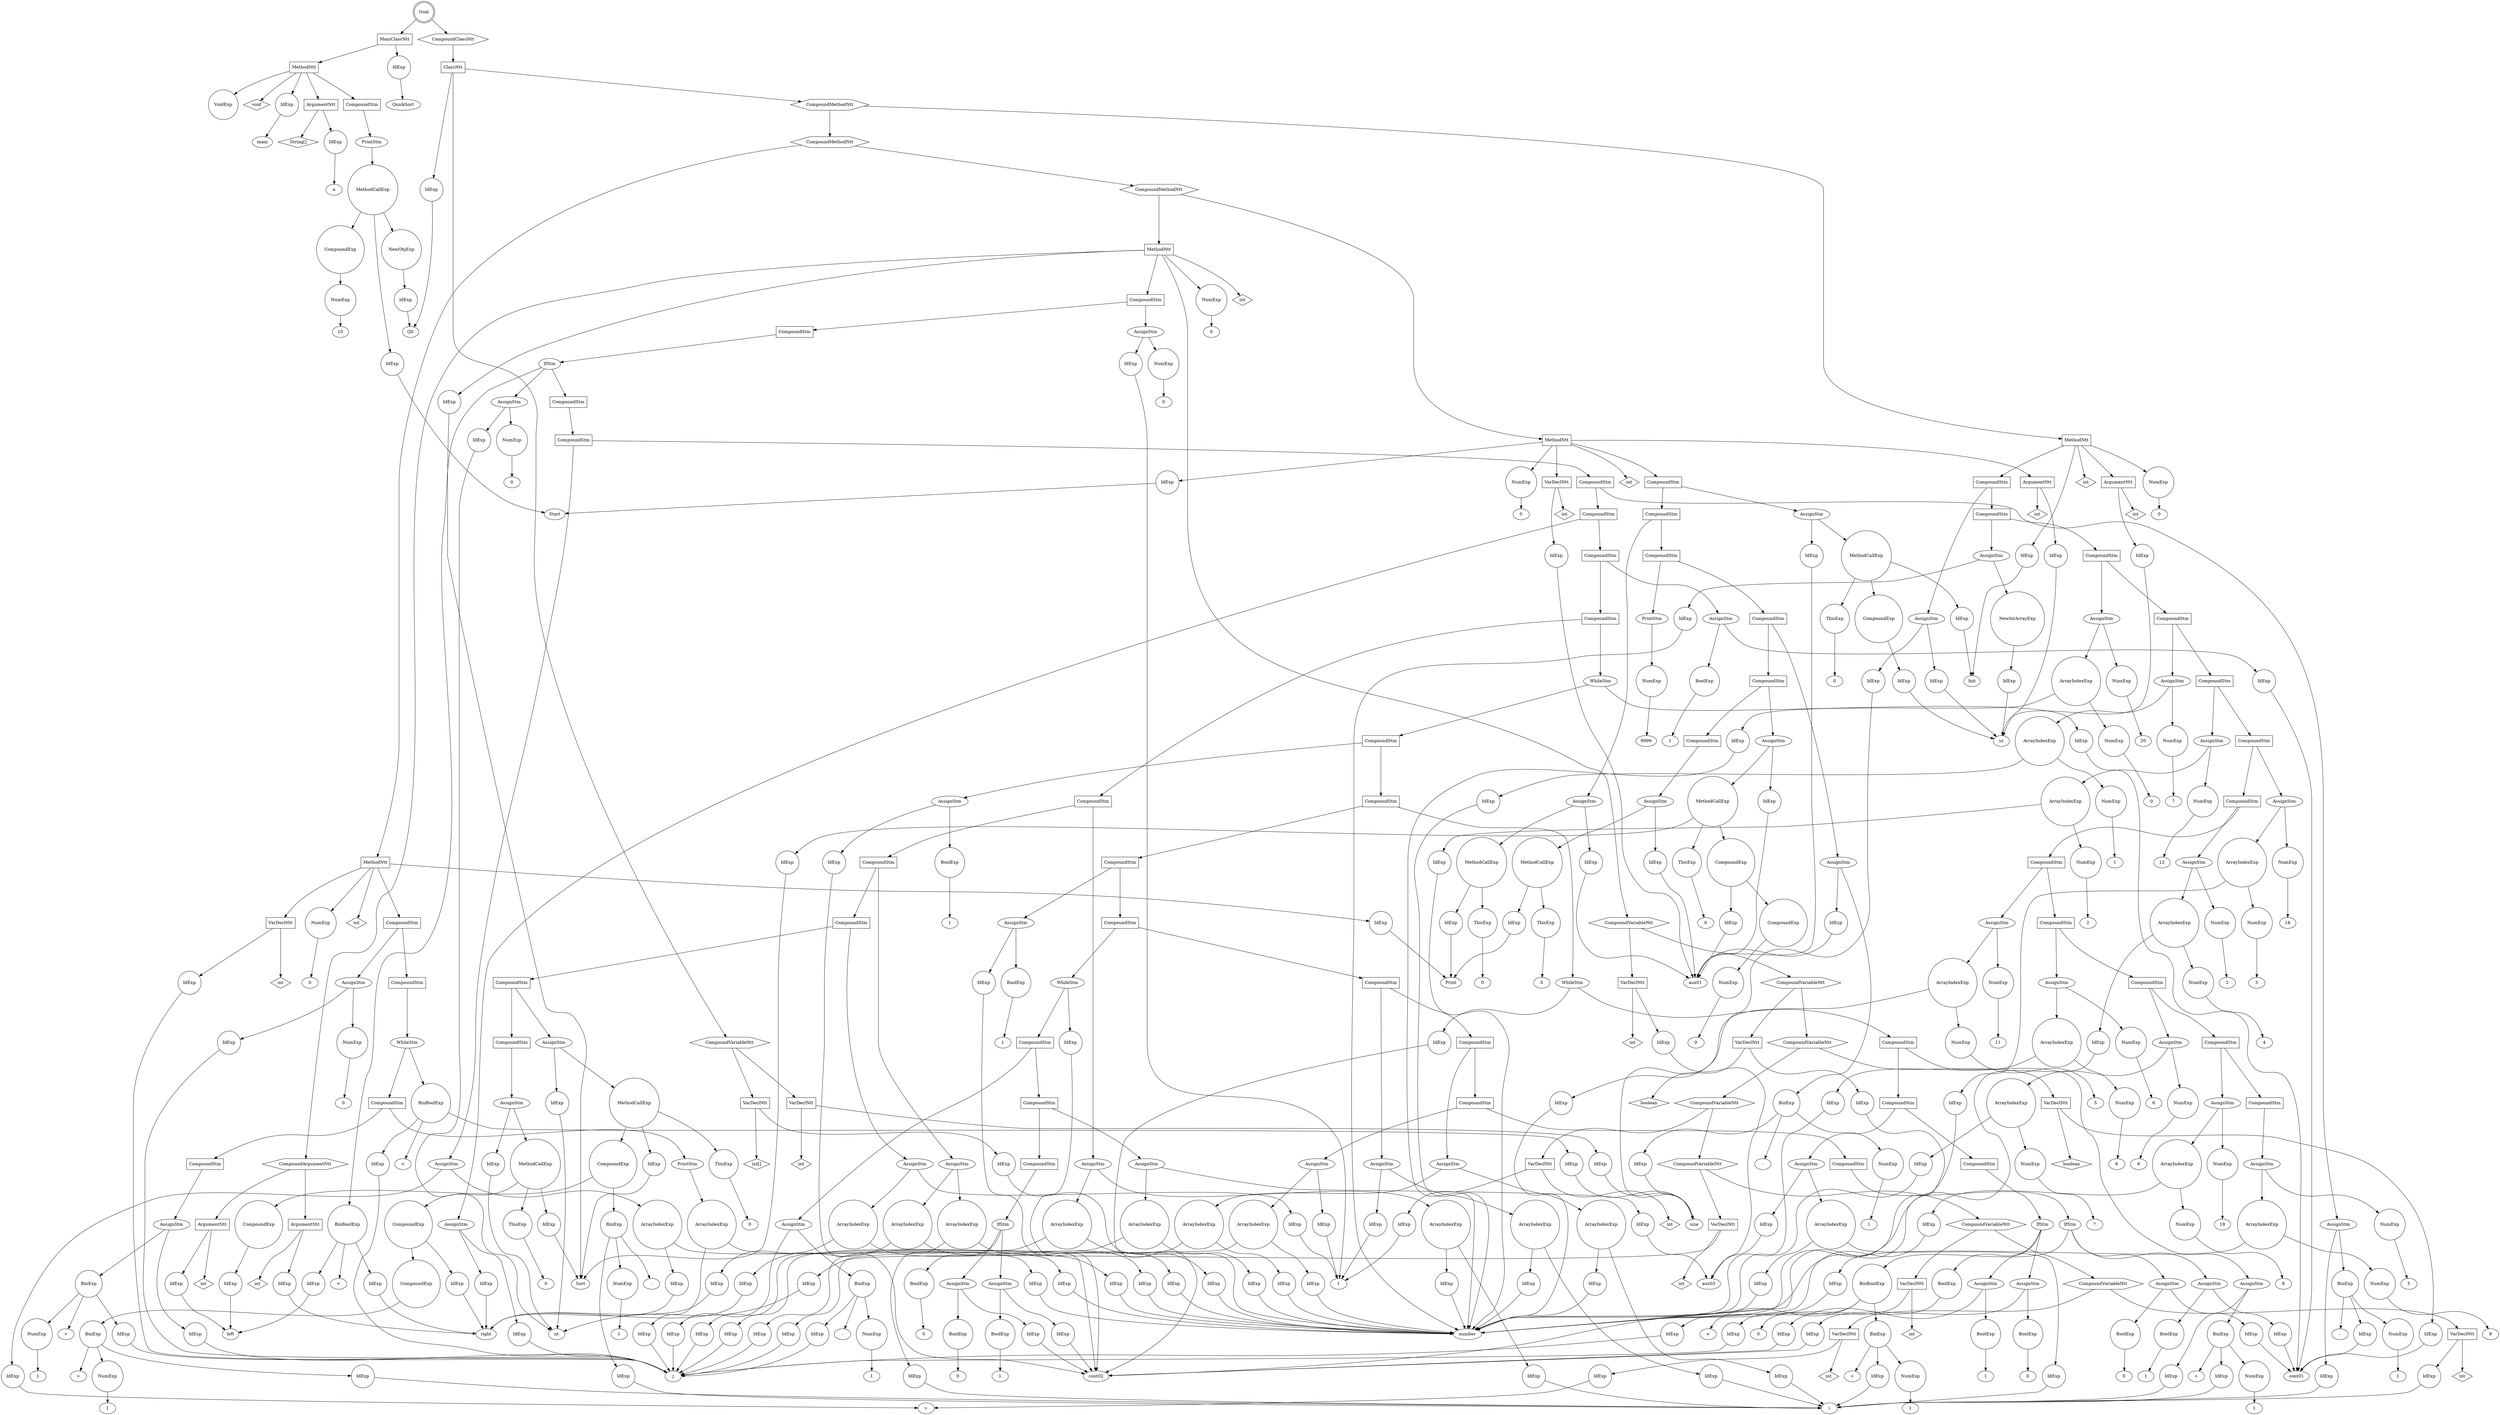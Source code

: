 digraph my_graph {
-1261397168;
-1261397168[label = "Goal", shape = "doublecircle"];
-1261397168->-1261435184;
-1261435184[label = "MainClassNtt", shape = "box"];
-1261435184->-1261434176
-1261434176[label = "IdExp", shape = "circle"];
-1261434176->-1259338288;
-1259338288[label = "QuickSort"];
-1261435184->-1250949040;
-1250949040[label = "MethodNtt", shape = "box"];
-1250949040->-1261435232;
-1261435232[label = "void", shape = "diamond" ];
-1250949040->-1261435280
-1261435280[label = "IdExp", shape = "circle"];
-1261435280->-1259338672;
-1259338672[label = "main"];
-1250949040->-1261435424;
-1261435424[label = "ArgumentNtt", shape = "box"];
-1261435424->-1261435376;
-1261435376[label = "String[]", shape = "diamond" ];
-1261435424->-1261434368
-1261434368[label = "IdExp", shape = "circle"];
-1261434368->-1259338448;
-1259338448[label = "a"];
-1250949040->-1261435136;
-1261435136[label = "CompoundStm", shape = "polygon"];
-1261435136->-1259338640;
-1259338640[label = "PrintStm", shape = "ellipse"];
-1259338640->-1261435040
-1261435040[label = "MethodCallExp", shape = "circle"];
-1261435040->-1261434608
-1261434608[label = "NewObjExp", shape = "circle"];
-1261434608->-1261434512
-1261434512[label = "IdExp", shape = "circle"];
-1261434512->-1259338512;
-1259338512[label = "QS"];
-1261435040->-1261434752
-1261434752[label = "IdExp", shape = "circle"];
-1261434752->-1259338576;
-1259338576[label = "Start"];
-1261435040->-1261434944;
-1261434944[label = "CompoundExp", shape = "circle"];
-1261434944->-1261434848
-1261434848[label = "NumExp", shape = "circle"];
-1261434848->-1261434847;
-1261434847[label = "10"];
-1250949040->-1259338736
-1259338736[label = "VoidExp", shape = "circle"];
-1261397168->-1261397120;
-1261397120[label = "CompoundClassNtt", shape = "hexagon"];
-1261397120->-1261397072;
-1261397072[label = "ClassNtt", shape = "box"];
-1261397072->-1261435712
-1261435712[label = "IdExp", shape = "circle"];
-1261435712->-1259338512;
-1259338512[label = "QS"];
-1261397072->-1261436336;
-1261436336[label = "CompoundVariableNtt", shape = "hexagon"];
-1261436336->-1261436000;
-1261436000[label = "VarDeclNtt", shape = "box"];
-1261436000->-1261435808;
-1261435808[label = "int[]", shape = "diamond" ];
-1261436000->-1261435904
-1261435904[label = "IdExp", shape = "circle"];
-1261435904->-1259338768;
-1259338768[label = "number"];
-1261436336->-1261436288;
-1261436288[label = "VarDeclNtt", shape = "box"];
-1261436288->-1261436096;
-1261436096[label = "int", shape = "diamond" ];
-1261436288->-1261436192
-1261436192[label = "IdExp", shape = "circle"];
-1261436192->-1259338832;
-1259338832[label = "size"];
-1261397072->-1261397024;
-1261397024[label = "CompoundMethodNtt", shape = "hexagon"];
-1261397024->-1261408688;
-1261408688[label = "CompoundMethodNtt", shape = "hexagon"];
-1261408688->-1261406240;
-1261406240[label = "CompoundMethodNtt", shape = "hexagon"];
-1261406240->-1250949616;
-1250949616[label = "MethodNtt", shape = "box"];
-1250949616->-1261436384;
-1261436384[label = "int", shape = "diamond" ];
-1250949616->-1261436480
-1261436480[label = "IdExp", shape = "circle"];
-1261436480->-1259338576;
-1259338576[label = "Start"];
-1250949616->-1261436768;
-1261436768[label = "ArgumentNtt", shape = "box"];
-1261436768->-1261436576;
-1261436576[label = "int", shape = "diamond" ];
-1261436768->-1261436672
-1261436672[label = "IdExp", shape = "circle"];
-1261436672->-1259338896;
-1259338896[label = "sz"];
-1250949616->-1261430912;
-1261430912[label = "VarDeclNtt", shape = "box"];
-1261430912->-1261436864;
-1261436864[label = "int", shape = "diamond" ];
-1261430912->-1261430816
-1261430816[label = "IdExp", shape = "circle"];
-1261430816->-1259338960;
-1259338960[label = "aux01"];
-1250949616->-1261428512;
-1261428512[label = "CompoundStm", shape = "polygon"];
-1261428512->-1261428464;
-1261428464[label = "CompoundStm", shape = "polygon"];
-1261428464->-1261428416;
-1261428416[label = "CompoundStm", shape = "polygon"];
-1261428416->-1261428368;
-1261428368[label = "CompoundStm", shape = "polygon"];
-1261428368->-1261428320;
-1261428320[label = "CompoundStm", shape = "polygon"];
-1261428320->-1261428272;
-1261428272[label = "CompoundStm", shape = "polygon"];
-1261428272->-1261428224;
-1261428224[label = "AssignStm", shape = "ellipse"];
-1261428224->-1261427792
-1261427792[label = "IdExp", shape = "circle"];
-1261427792->-1259338960;
-1259338960[label = "aux01"];
-1261428224->-1261428128
-1261428128[label = "MethodCallExp", shape = "circle"];
-1261428128->-1261427888
-1261427888[label = "ThisExp", shape = "circle"];
-1261427888->-1261427887;
-1261427887[label = "0"];
-1261428128->-1261428032
-1261428032[label = "IdExp", shape = "circle"];
-1261428032->-1259339088;
-1259339088[label = "Print"];
-1261428320->-1261433840;
-1261433840[label = "AssignStm", shape = "ellipse"];
-1261433840->-1261432976
-1261432976[label = "IdExp", shape = "circle"];
-1261432976->-1259338960;
-1259338960[label = "aux01"];
-1261433840->-1261433744
-1261433744[label = "MethodCallExp", shape = "circle"];
-1261433744->-1261433072
-1261433072[label = "ThisExp", shape = "circle"];
-1261433072->-1261433071;
-1261433071[label = "0"];
-1261433744->-1261433216
-1261433216[label = "IdExp", shape = "circle"];
-1261433216->-1259339184;
-1259339184[label = "Sort"];
-1261433744->-1261433648;
-1261433648[label = "CompoundExp", shape = "circle"];
-1261433648->-1261433408;
-1261433408[label = "CompoundExp", shape = "circle"];
-1261433408->-1261433312
-1261433312[label = "NumExp", shape = "circle"];
-1261433312->-1261433311;
-1261433311[label = "0"];
-1261433648->-1261433552
-1261433552[label = "IdExp", shape = "circle"];
-1261433552->-1259338960;
-1259338960[label = "aux01"];
-1261428368->-1261432880;
-1261432880[label = "AssignStm", shape = "ellipse"];
-1261432880->-1261432448
-1261432448[label = "IdExp", shape = "circle"];
-1261432448->-1259338960;
-1259338960[label = "aux01"];
-1261432880->-1261432784;
-1261432784[label = "BinExp", shape = "circle"];
-1261432784->-1261432592
-1261432592[label = "IdExp", shape = "circle"];
-1261432592->-1259338832;
-1259338832[label = "size"];
-1261432784->-1261432783;
-1261432783[label = "-" ];
-1261432784->-1261432688
-1261432688[label = "NumExp", shape = "circle"];
-1261432688->-1261432687;
-1261432687[label = "1"];
-1261428416->-1259339152;
-1259339152[label = "PrintStm", shape = "ellipse"];
-1259339152->-1261432304
-1261432304[label = "NumExp", shape = "circle"];
-1261432304->-1261432303;
-1261432303[label = "9999"];
-1261428464->-1261432256;
-1261432256[label = "AssignStm", shape = "ellipse"];
-1261432256->-1261431824
-1261431824[label = "IdExp", shape = "circle"];
-1261431824->-1259338960;
-1259338960[label = "aux01"];
-1261432256->-1261432160
-1261432160[label = "MethodCallExp", shape = "circle"];
-1261432160->-1261431920
-1261431920[label = "ThisExp", shape = "circle"];
-1261431920->-1261431919;
-1261431919[label = "0"];
-1261432160->-1261432064
-1261432064[label = "IdExp", shape = "circle"];
-1261432064->-1259339088;
-1259339088[label = "Print"];
-1261428512->-1261431728;
-1261431728[label = "AssignStm", shape = "ellipse"];
-1261431728->-1261431056
-1261431056[label = "IdExp", shape = "circle"];
-1261431056->-1259338960;
-1259338960[label = "aux01"];
-1261431728->-1261431632
-1261431632[label = "MethodCallExp", shape = "circle"];
-1261431632->-1261431152
-1261431152[label = "ThisExp", shape = "circle"];
-1261431152->-1261431151;
-1261431151[label = "0"];
-1261431632->-1261431296
-1261431296[label = "IdExp", shape = "circle"];
-1261431296->-1259339024;
-1259339024[label = "Init"];
-1261431632->-1261431536;
-1261431536[label = "CompoundExp", shape = "circle"];
-1261431536->-1261431440
-1261431440[label = "IdExp", shape = "circle"];
-1261431440->-1259338896;
-1259338896[label = "sz"];
-1250949616->-1261428560
-1261428560[label = "NumExp", shape = "circle"];
-1261428560->-1261428559;
-1261428559[label = "0"];
-1261406240->-1250950320;
-1250950320[label = "MethodNtt", shape = "box"];
-1250950320->-1261428704;
-1261428704[label = "int", shape = "diamond" ];
-1250950320->-1261428800
-1261428800[label = "IdExp", shape = "circle"];
-1261428800->-1259339184;
-1259339184[label = "Sort"];
-1250950320->-1261429424;
-1261429424[label = "CompoundArgumentNtt", shape = "hexagon"];
-1261429424->-1261429088;
-1261429088[label = "ArgumentNtt", shape = "box"];
-1261429088->-1261428896;
-1261428896[label = "int", shape = "diamond" ];
-1261429088->-1261428992
-1261428992[label = "IdExp", shape = "circle"];
-1261428992->-1259339248;
-1259339248[label = "left"];
-1261429424->-1261429376;
-1261429376[label = "ArgumentNtt", shape = "box"];
-1261429376->-1261429184;
-1261429184[label = "int", shape = "diamond" ];
-1261429376->-1261429280
-1261429280[label = "IdExp", shape = "circle"];
-1261429280->-1259339312;
-1259339312[label = "right"];
-1250950320->-1261425584;
-1261425584[label = "CompoundVariableNtt", shape = "hexagon"];
-1261425584->-1261425296;
-1261425296[label = "CompoundVariableNtt", shape = "hexagon"];
-1261425296->-1261425008;
-1261425008[label = "CompoundVariableNtt", shape = "hexagon"];
-1261425008->-1261424720;
-1261424720[label = "CompoundVariableNtt", shape = "hexagon"];
-1261424720->-1261430576;
-1261430576[label = "CompoundVariableNtt", shape = "hexagon"];
-1261430576->-1261430288;
-1261430288[label = "CompoundVariableNtt", shape = "hexagon"];
-1261430288->-1261430000;
-1261430000[label = "CompoundVariableNtt", shape = "hexagon"];
-1261430000->-1261429664;
-1261429664[label = "VarDeclNtt", shape = "box"];
-1261429664->-1261429472;
-1261429472[label = "int", shape = "diamond" ];
-1261429664->-1261429568
-1261429568[label = "IdExp", shape = "circle"];
-1261429568->-1259339376;
-1259339376[label = "v"];
-1261430000->-1261429952;
-1261429952[label = "VarDeclNtt", shape = "box"];
-1261429952->-1261429760;
-1261429760[label = "int", shape = "diamond" ];
-1261429952->-1261429856
-1261429856[label = "IdExp", shape = "circle"];
-1261429856->-1259339440;
-1259339440[label = "i"];
-1261430288->-1261430240;
-1261430240[label = "VarDeclNtt", shape = "box"];
-1261430240->-1261430048;
-1261430048[label = "int", shape = "diamond" ];
-1261430240->-1261430144
-1261430144[label = "IdExp", shape = "circle"];
-1261430144->-1259339504;
-1259339504[label = "j"];
-1261430576->-1261430528;
-1261430528[label = "VarDeclNtt", shape = "box"];
-1261430528->-1261430336;
-1261430336[label = "int", shape = "diamond" ];
-1261430528->-1261430432
-1261430432[label = "IdExp", shape = "circle"];
-1261430432->-1259339568;
-1259339568[label = "nt"];
-1261424720->-1261424672;
-1261424672[label = "VarDeclNtt", shape = "box"];
-1261424672->-1261430624;
-1261430624[label = "int", shape = "diamond" ];
-1261424672->-1261430720
-1261430720[label = "IdExp", shape = "circle"];
-1261430720->-1259339632;
-1259339632[label = "t"];
-1261425008->-1261424960;
-1261424960[label = "VarDeclNtt", shape = "box"];
-1261424960->-1261424768;
-1261424768[label = "boolean", shape = "diamond" ];
-1261424960->-1261424864
-1261424864[label = "IdExp", shape = "circle"];
-1261424864->-1259339696;
-1259339696[label = "cont01"];
-1261425296->-1261425248;
-1261425248[label = "VarDeclNtt", shape = "box"];
-1261425248->-1261425056;
-1261425056[label = "boolean", shape = "diamond" ];
-1261425248->-1261425152
-1261425152[label = "IdExp", shape = "circle"];
-1261425152->-1259339760;
-1259339760[label = "cont02"];
-1261425584->-1261425536;
-1261425536[label = "VarDeclNtt", shape = "box"];
-1261425536->-1261425344;
-1261425344[label = "int", shape = "diamond" ];
-1261425536->-1261425440
-1261425440[label = "IdExp", shape = "circle"];
-1261425440->-1259335728;
-1259335728[label = "aux03"];
-1250950320->-1261412240;
-1261412240[label = "CompoundStm", shape = "polygon"];
-1261412240->-1261412192;
-1261412192[label = "CompoundStm", shape = "polygon"];
-1261412192->-1261412144;
-1261412144[label = "IfStm", shape = "ellipse"];
-1261412144->-1261426208;
-1261426208[label = "BinBoolExp", shape = "circle"];
-1261426208->-1261425968
-1261425968[label = "IdExp", shape = "circle"];
-1261425968->-1259339248;
-1259339248[label = "left"];
-1261426208->-1261426207;
-1261426207[label = "<" ];
-1261426208->-1261426112
-1261426112[label = "IdExp", shape = "circle"];
-1261426112->-1259339312;
-1259339312[label = "right"];
-1261412144->-1261411808;
-1261411808[label = "CompoundStm", shape = "polygon"];
-1261411808->-1261411760;
-1261411760[label = "CompoundStm", shape = "polygon"];
-1261411760->-1261411712;
-1261411712[label = "CompoundStm", shape = "polygon"];
-1261411712->-1261411664;
-1261411664[label = "CompoundStm", shape = "polygon"];
-1261411664->-1261411616;
-1261411616[label = "CompoundStm", shape = "polygon"];
-1261411616->-1261411568;
-1261411568[label = "CompoundStm", shape = "polygon"];
-1261411568->-1261411520;
-1261411520[label = "CompoundStm", shape = "polygon"];
-1261411520->-1261411472;
-1261411472[label = "CompoundStm", shape = "polygon"];
-1261411472->-1261411424;
-1261411424[label = "CompoundStm", shape = "polygon"];
-1261411424->-1261411376;
-1261411376[label = "CompoundStm", shape = "polygon"];
-1261411376->-1261411328;
-1261411328[label = "CompoundStm", shape = "polygon"];
-1261411328->-1261411280;
-1261411280[label = "AssignStm", shape = "ellipse"];
-1261411280->-1261410176
-1261410176[label = "IdExp", shape = "circle"];
-1261410176->-1259339568;
-1259339568[label = "nt"];
-1261411280->-1261411184
-1261411184[label = "MethodCallExp", shape = "circle"];
-1261411184->-1261410272
-1261410272[label = "ThisExp", shape = "circle"];
-1261410272->-1261410271;
-1261410271[label = "0"];
-1261411184->-1261410416
-1261410416[label = "IdExp", shape = "circle"];
-1261410416->-1259339184;
-1259339184[label = "Sort"];
-1261411184->-1261411088;
-1261411088[label = "CompoundExp", shape = "circle"];
-1261411088->-1261410848;
-1261410848[label = "CompoundExp", shape = "circle"];
-1261410848->-1261410752;
-1261410752[label = "BinExp", shape = "circle"];
-1261410752->-1261410560
-1261410560[label = "IdExp", shape = "circle"];
-1261410560->-1259339440;
-1259339440[label = "i"];
-1261410752->-1261410751;
-1261410751[label = "+" ];
-1261410752->-1261410656
-1261410656[label = "NumExp", shape = "circle"];
-1261410656->-1261410655;
-1261410655[label = "1"];
-1261411088->-1261410992
-1261410992[label = "IdExp", shape = "circle"];
-1261410992->-1259339312;
-1259339312[label = "right"];
-1261411376->-1261410080;
-1261410080[label = "AssignStm", shape = "ellipse"];
-1261410080->-1261415120
-1261415120[label = "IdExp", shape = "circle"];
-1261415120->-1259339568;
-1259339568[label = "nt"];
-1261410080->-1261409984
-1261409984[label = "MethodCallExp", shape = "circle"];
-1261409984->-1261415216
-1261415216[label = "ThisExp", shape = "circle"];
-1261415216->-1261415215;
-1261415215[label = "0"];
-1261409984->-1261415360
-1261415360[label = "IdExp", shape = "circle"];
-1261415360->-1259339184;
-1259339184[label = "Sort"];
-1261409984->-1261409888;
-1261409888[label = "CompoundExp", shape = "circle"];
-1261409888->-1261409456;
-1261409456[label = "CompoundExp", shape = "circle"];
-1261409456->-1261409360
-1261409360[label = "IdExp", shape = "circle"];
-1261409360->-1259339248;
-1259339248[label = "left"];
-1261409888->-1261409792;
-1261409792[label = "BinExp", shape = "circle"];
-1261409792->-1261409600
-1261409600[label = "IdExp", shape = "circle"];
-1261409600->-1259339440;
-1259339440[label = "i"];
-1261409792->-1261409791;
-1261409791[label = "-" ];
-1261409792->-1261409696
-1261409696[label = "NumExp", shape = "circle"];
-1261409696->-1261409695;
-1261409695[label = "1"];
-1261411424->-1261415024;
-1261415024[label = "AssignStm", shape = "ellipse"];
-1261415024->-1261414784
-1261414784[label = "ArrayIndexExp", shape = "circle"];
-1261414784->-1261414544
-1261414544[label = "IdExp", shape = "circle"];
-1261414544->-1259338768;
-1259338768[label = "number"];
-1261414784->-1261414688
-1261414688[label = "IdExp", shape = "circle"];
-1261414688->-1259339312;
-1259339312[label = "right"];
-1261415024->-1261414928
-1261414928[label = "IdExp", shape = "circle"];
-1261414928->-1259339632;
-1259339632[label = "t"];
-1261411472->-1261414448;
-1261414448[label = "AssignStm", shape = "ellipse"];
-1261414448->-1261413968
-1261413968[label = "ArrayIndexExp", shape = "circle"];
-1261413968->-1261413728
-1261413728[label = "IdExp", shape = "circle"];
-1261413728->-1259338768;
-1259338768[label = "number"];
-1261413968->-1261413872
-1261413872[label = "IdExp", shape = "circle"];
-1261413872->-1259339440;
-1259339440[label = "i"];
-1261414448->-1261414352
-1261414352[label = "ArrayIndexExp", shape = "circle"];
-1261414352->-1261414112
-1261414112[label = "IdExp", shape = "circle"];
-1261414112->-1259338768;
-1259338768[label = "number"];
-1261414352->-1261414256
-1261414256[label = "IdExp", shape = "circle"];
-1261414256->-1259339312;
-1259339312[label = "right"];
-1261411520->-1261413632;
-1261413632[label = "AssignStm", shape = "ellipse"];
-1261413632->-1261413152
-1261413152[label = "ArrayIndexExp", shape = "circle"];
-1261413152->-1261412912
-1261412912[label = "IdExp", shape = "circle"];
-1261412912->-1259338768;
-1259338768[label = "number"];
-1261413152->-1261413056
-1261413056[label = "IdExp", shape = "circle"];
-1261413056->-1259339504;
-1259339504[label = "j"];
-1261413632->-1261413536
-1261413536[label = "ArrayIndexExp", shape = "circle"];
-1261413536->-1261413296
-1261413296[label = "IdExp", shape = "circle"];
-1261413296->-1259338768;
-1259338768[label = "number"];
-1261413536->-1261413440
-1261413440[label = "IdExp", shape = "circle"];
-1261413440->-1259339440;
-1259339440[label = "i"];
-1261411568->-1261412816;
-1261412816[label = "WhileStm", shape = "ellipse"];
-1261412816->-1261421936
-1261421936[label = "IdExp", shape = "circle"];
-1261421936->-1259339696;
-1259339696[label = "cont01"];
-1261412816->-1261412768;
-1261412768[label = "CompoundStm", shape = "polygon"];
-1261412768->-1261412720;
-1261412720[label = "CompoundStm", shape = "polygon"];
-1261412720->-1261412672;
-1261412672[label = "CompoundStm", shape = "polygon"];
-1261412672->-1261412624;
-1261412624[label = "CompoundStm", shape = "polygon"];
-1261412624->-1261412576;
-1261412576[label = "CompoundStm", shape = "polygon"];
-1261412576->-1261412528;
-1261412528[label = "CompoundStm", shape = "polygon"];
-1261412528->-1261412480;
-1261412480[label = "CompoundStm", shape = "polygon"];
-1261412480->-1261412432;
-1261412432[label = "CompoundStm", shape = "polygon"];
-1261412432->-1261412384;
-1261412384[label = "IfStm", shape = "ellipse"];
-1261412384->-1261417856;
-1261417856[label = "BinBoolExp", shape = "circle"];
-1261417856->-1261417424
-1261417424[label = "IdExp", shape = "circle"];
-1261417424->-1259339504;
-1259339504[label = "j"];
-1261417856->-1261417855;
-1261417855[label = "<" ];
-1261417856->-1261417760;
-1261417760[label = "BinExp", shape = "circle"];
-1261417760->-1261417568
-1261417568[label = "IdExp", shape = "circle"];
-1261417568->-1259339440;
-1259339440[label = "i"];
-1261417760->-1261417759;
-1261417759[label = "+" ];
-1261417760->-1261417664
-1261417664[label = "NumExp", shape = "circle"];
-1261417664->-1261417663;
-1261417663[label = "1"];
-1261412384->-1261418192;
-1261418192[label = "AssignStm", shape = "ellipse"];
-1261418192->-1261418000
-1261418000[label = "IdExp", shape = "circle"];
-1261418000->-1259339696;
-1259339696[label = "cont01"];
-1261418192->-1261418096
-1261418096[label = "BoolExp", shape = "circle"];
-1261418096->-1261418095;
-1261418095[label = "0"];
-1261412384->-1261418480;
-1261418480[label = "AssignStm", shape = "ellipse"];
-1261418480->-1261418288
-1261418288[label = "IdExp", shape = "circle"];
-1261418288->-1259339696;
-1259339696[label = "cont01"];
-1261418480->-1261418384
-1261418384[label = "BoolExp", shape = "circle"];
-1261418384->-1261418383;
-1261418383[label = "1"];
-1261412480->-1261417328;
-1261417328[label = "AssignStm", shape = "ellipse"];
-1261417328->-1261417088
-1261417088[label = "ArrayIndexExp", shape = "circle"];
-1261417088->-1261416848
-1261416848[label = "IdExp", shape = "circle"];
-1261416848->-1259338768;
-1259338768[label = "number"];
-1261417088->-1261416992
-1261416992[label = "IdExp", shape = "circle"];
-1261416992->-1259339504;
-1259339504[label = "j"];
-1261417328->-1261417232
-1261417232[label = "IdExp", shape = "circle"];
-1261417232->-1259339632;
-1259339632[label = "t"];
-1261412528->-1261416752;
-1261416752[label = "AssignStm", shape = "ellipse"];
-1261416752->-1261416272
-1261416272[label = "ArrayIndexExp", shape = "circle"];
-1261416272->-1261416032
-1261416032[label = "IdExp", shape = "circle"];
-1261416032->-1259338768;
-1259338768[label = "number"];
-1261416272->-1261416176
-1261416176[label = "IdExp", shape = "circle"];
-1261416176->-1259339440;
-1259339440[label = "i"];
-1261416752->-1261416656
-1261416656[label = "ArrayIndexExp", shape = "circle"];
-1261416656->-1261416416
-1261416416[label = "IdExp", shape = "circle"];
-1261416416->-1259338768;
-1259338768[label = "number"];
-1261416656->-1261416560
-1261416560[label = "IdExp", shape = "circle"];
-1261416560->-1259339504;
-1259339504[label = "j"];
-1261412576->-1261415936;
-1261415936[label = "AssignStm", shape = "ellipse"];
-1261415936->-1261415456
-1261415456[label = "IdExp", shape = "circle"];
-1261415456->-1259339632;
-1259339632[label = "t"];
-1261415936->-1261415840
-1261415840[label = "ArrayIndexExp", shape = "circle"];
-1261415840->-1261415600
-1261415600[label = "IdExp", shape = "circle"];
-1261415600->-1259338768;
-1259338768[label = "number"];
-1261415840->-1261415744
-1261415744[label = "IdExp", shape = "circle"];
-1261415744->-1259339440;
-1259339440[label = "i"];
-1261412624->-1261421504;
-1261421504[label = "WhileStm", shape = "ellipse"];
-1261421504->-1261419056
-1261419056[label = "IdExp", shape = "circle"];
-1261419056->-1259339760;
-1259339760[label = "cont02"];
-1261421504->-1261421456;
-1261421456[label = "CompoundStm", shape = "polygon"];
-1261421456->-1261421408;
-1261421408[label = "CompoundStm", shape = "polygon"];
-1261421408->-1261421360;
-1261421360[label = "CompoundStm", shape = "polygon"];
-1261421360->-1261421312;
-1261421312[label = "IfStm", shape = "ellipse"];
-1261421312->-1261420640
-1261420640[label = "BoolExp", shape = "circle"];
-1261420640->-1261420639;
-1261420639[label = "0"];
-1261421312->-1261420976;
-1261420976[label = "AssignStm", shape = "ellipse"];
-1261420976->-1261420784
-1261420784[label = "IdExp", shape = "circle"];
-1261420784->-1259339760;
-1259339760[label = "cont02"];
-1261420976->-1261420880
-1261420880[label = "BoolExp", shape = "circle"];
-1261420880->-1261420879;
-1261420879[label = "0"];
-1261421312->-1261421264;
-1261421264[label = "AssignStm", shape = "ellipse"];
-1261421264->-1261421072
-1261421072[label = "IdExp", shape = "circle"];
-1261421072->-1259339760;
-1259339760[label = "cont02"];
-1261421264->-1261421168
-1261421168[label = "BoolExp", shape = "circle"];
-1261421168->-1261421167;
-1261421167[label = "1"];
-1261421408->-1261420208;
-1261420208[label = "AssignStm", shape = "ellipse"];
-1261420208->-1261419728
-1261419728[label = "IdExp", shape = "circle"];
-1261419728->-1259335728;
-1259335728[label = "aux03"];
-1261420208->-1261420112
-1261420112[label = "ArrayIndexExp", shape = "circle"];
-1261420112->-1261419872
-1261419872[label = "IdExp", shape = "circle"];
-1261419872->-1259338768;
-1259338768[label = "number"];
-1261420112->-1261420016
-1261420016[label = "IdExp", shape = "circle"];
-1261420016->-1259339504;
-1259339504[label = "j"];
-1261421456->-1261419632;
-1261419632[label = "AssignStm", shape = "ellipse"];
-1261419632->-1261419200
-1261419200[label = "IdExp", shape = "circle"];
-1261419200->-1259339504;
-1259339504[label = "j"];
-1261419632->-1261419536;
-1261419536[label = "BinExp", shape = "circle"];
-1261419536->-1261419344
-1261419344[label = "IdExp", shape = "circle"];
-1261419344->-1259339504;
-1259339504[label = "j"];
-1261419536->-1261419535;
-1261419535[label = "-" ];
-1261419536->-1261419440
-1261419440[label = "NumExp", shape = "circle"];
-1261419440->-1261419439;
-1261419439[label = "1"];
-1261412672->-1261418960;
-1261418960[label = "AssignStm", shape = "ellipse"];
-1261418960->-1261418768
-1261418768[label = "IdExp", shape = "circle"];
-1261418768->-1259339760;
-1259339760[label = "cont02"];
-1261418960->-1261418864
-1261418864[label = "BoolExp", shape = "circle"];
-1261418864->-1261418863;
-1261418863[label = "1"];
-1261412720->-1261418672;
-1261418672[label = "WhileStm", shape = "ellipse"];
-1261418672->-1261422368
-1261422368[label = "IdExp", shape = "circle"];
-1261422368->-1259339760;
-1259339760[label = "cont02"];
-1261418672->-1261418624;
-1261418624[label = "CompoundStm", shape = "polygon"];
-1261418624->-1261418576;
-1261418576[label = "CompoundStm", shape = "polygon"];
-1261418576->-1261418528;
-1261418528[label = "CompoundStm", shape = "polygon"];
-1261418528->-1261424624;
-1261424624[label = "IfStm", shape = "ellipse"];
-1261424624->-1261423952
-1261423952[label = "BoolExp", shape = "circle"];
-1261423952->-1261423951;
-1261423951[label = "0"];
-1261424624->-1261424288;
-1261424288[label = "AssignStm", shape = "ellipse"];
-1261424288->-1261424096
-1261424096[label = "IdExp", shape = "circle"];
-1261424096->-1259339760;
-1259339760[label = "cont02"];
-1261424288->-1261424192
-1261424192[label = "BoolExp", shape = "circle"];
-1261424192->-1261424191;
-1261424191[label = "0"];
-1261424624->-1261424576;
-1261424576[label = "AssignStm", shape = "ellipse"];
-1261424576->-1261424384
-1261424384[label = "IdExp", shape = "circle"];
-1261424384->-1259339760;
-1259339760[label = "cont02"];
-1261424576->-1261424480
-1261424480[label = "BoolExp", shape = "circle"];
-1261424480->-1261424479;
-1261424479[label = "1"];
-1261418576->-1261423520;
-1261423520[label = "AssignStm", shape = "ellipse"];
-1261423520->-1261423040
-1261423040[label = "IdExp", shape = "circle"];
-1261423040->-1259335728;
-1259335728[label = "aux03"];
-1261423520->-1261423424
-1261423424[label = "ArrayIndexExp", shape = "circle"];
-1261423424->-1261423184
-1261423184[label = "IdExp", shape = "circle"];
-1261423184->-1259338768;
-1259338768[label = "number"];
-1261423424->-1261423328
-1261423328[label = "IdExp", shape = "circle"];
-1261423328->-1259339440;
-1259339440[label = "i"];
-1261418624->-1261422944;
-1261422944[label = "AssignStm", shape = "ellipse"];
-1261422944->-1261422512
-1261422512[label = "IdExp", shape = "circle"];
-1261422512->-1259339440;
-1259339440[label = "i"];
-1261422944->-1261422848;
-1261422848[label = "BinExp", shape = "circle"];
-1261422848->-1261422656
-1261422656[label = "IdExp", shape = "circle"];
-1261422656->-1259339440;
-1259339440[label = "i"];
-1261422848->-1261422847;
-1261422847[label = "+" ];
-1261422848->-1261422752
-1261422752[label = "NumExp", shape = "circle"];
-1261422752->-1261422751;
-1261422751[label = "1"];
-1261412768->-1261422272;
-1261422272[label = "AssignStm", shape = "ellipse"];
-1261422272->-1261422080
-1261422080[label = "IdExp", shape = "circle"];
-1261422080->-1259339760;
-1259339760[label = "cont02"];
-1261422272->-1261422176
-1261422176[label = "BoolExp", shape = "circle"];
-1261422176->-1261422175;
-1261422175[label = "1"];
-1261411616->-1261421840;
-1261421840[label = "AssignStm", shape = "ellipse"];
-1261421840->-1261421648
-1261421648[label = "IdExp", shape = "circle"];
-1261421648->-1259339696;
-1259339696[label = "cont01"];
-1261421840->-1261421744
-1261421744[label = "BoolExp", shape = "circle"];
-1261421744->-1261421743;
-1261421743[label = "1"];
-1261411664->-1261427696;
-1261427696[label = "AssignStm", shape = "ellipse"];
-1261427696->-1261427456
-1261427456[label = "IdExp", shape = "circle"];
-1261427456->-1259339504;
-1259339504[label = "j"];
-1261427696->-1261427600
-1261427600[label = "IdExp", shape = "circle"];
-1261427600->-1259339312;
-1259339312[label = "right"];
-1261411712->-1261427360;
-1261427360[label = "AssignStm", shape = "ellipse"];
-1261427360->-1261426928
-1261426928[label = "IdExp", shape = "circle"];
-1261426928->-1259339440;
-1259339440[label = "i"];
-1261427360->-1261427264;
-1261427264[label = "BinExp", shape = "circle"];
-1261427264->-1261427072
-1261427072[label = "IdExp", shape = "circle"];
-1261427072->-1259339696;
-1259339696[label = "cont01"];
-1261427264->-1261427263;
-1261427263[label = "-" ];
-1261427264->-1261427168
-1261427168[label = "NumExp", shape = "circle"];
-1261427168->-1261427167;
-1261427167[label = "1"];
-1261411760->-1261426832;
-1261426832[label = "AssignStm", shape = "ellipse"];
-1261426832->-1261426352
-1261426352[label = "IdExp", shape = "circle"];
-1261426352->-1259339376;
-1259339376[label = "v"];
-1261426832->-1261426736
-1261426736[label = "ArrayIndexExp", shape = "circle"];
-1261426736->-1261426496
-1261426496[label = "IdExp", shape = "circle"];
-1261426496->-1259338768;
-1259338768[label = "number"];
-1261426736->-1261426640
-1261426640[label = "IdExp", shape = "circle"];
-1261426640->-1259339312;
-1259339312[label = "right"];
-1261412144->-1261412096;
-1261412096[label = "AssignStm", shape = "ellipse"];
-1261412096->-1261411904
-1261411904[label = "IdExp", shape = "circle"];
-1261411904->-1259339568;
-1259339568[label = "nt"];
-1261412096->-1261412000
-1261412000[label = "NumExp", shape = "circle"];
-1261412000->-1261411999;
-1261411999[label = "0"];
-1261412240->-1261425872;
-1261425872[label = "AssignStm", shape = "ellipse"];
-1261425872->-1261425680
-1261425680[label = "IdExp", shape = "circle"];
-1261425680->-1259339632;
-1259339632[label = "t"];
-1261425872->-1261425776
-1261425776[label = "NumExp", shape = "circle"];
-1261425776->-1261425775;
-1261425775[label = "0"];
-1250950320->-1261412288
-1261412288[label = "NumExp", shape = "circle"];
-1261412288->-1261412287;
-1261412287[label = "0"];
-1261408688->-1250950384;
-1250950384[label = "MethodNtt", shape = "box"];
-1250950384->-1261406288;
-1261406288[label = "int", shape = "diamond" ];
-1250950384->-1261406384
-1261406384[label = "IdExp", shape = "circle"];
-1261406384->-1259339088;
-1259339088[label = "Print"];
-1250950384->-1261406672;
-1261406672[label = "VarDeclNtt", shape = "box"];
-1261406672->-1261406480;
-1261406480[label = "int", shape = "diamond" ];
-1261406672->-1261406576
-1261406576[label = "IdExp", shape = "circle"];
-1261406576->-1259339504;
-1259339504[label = "j"];
-1250950384->-1261408544;
-1261408544[label = "CompoundStm", shape = "polygon"];
-1261408544->-1261408496;
-1261408496[label = "CompoundStm", shape = "polygon"];
-1261408496->-1261408448;
-1261408448[label = "WhileStm", shape = "ellipse"];
-1261408448->-1261407344;
-1261407344[label = "BinBoolExp", shape = "circle"];
-1261407344->-1261407104
-1261407104[label = "IdExp", shape = "circle"];
-1261407104->-1259339504;
-1259339504[label = "j"];
-1261407344->-1261407343;
-1261407343[label = "<" ];
-1261407344->-1261407248
-1261407248[label = "IdExp", shape = "circle"];
-1261407248->-1259338832;
-1259338832[label = "size"];
-1261408448->-1261408400;
-1261408400[label = "CompoundStm", shape = "polygon"];
-1261408400->-1261408352;
-1261408352[label = "CompoundStm", shape = "polygon"];
-1261408352->-1261408304;
-1261408304[label = "AssignStm", shape = "ellipse"];
-1261408304->-1261407872
-1261407872[label = "IdExp", shape = "circle"];
-1261407872->-1259339504;
-1259339504[label = "j"];
-1261408304->-1261408208;
-1261408208[label = "BinExp", shape = "circle"];
-1261408208->-1261408016
-1261408016[label = "IdExp", shape = "circle"];
-1261408016->-1259339504;
-1259339504[label = "j"];
-1261408208->-1261408207;
-1261408207[label = "+" ];
-1261408208->-1261408112
-1261408112[label = "NumExp", shape = "circle"];
-1261408112->-1261408111;
-1261408111[label = "1"];
-1261408400->-1259335792;
-1259335792[label = "PrintStm", shape = "ellipse"];
-1259335792->-1261407728
-1261407728[label = "ArrayIndexExp", shape = "circle"];
-1261407728->-1261407488
-1261407488[label = "IdExp", shape = "circle"];
-1261407488->-1259338768;
-1259338768[label = "number"];
-1261407728->-1261407632
-1261407632[label = "IdExp", shape = "circle"];
-1261407632->-1259339504;
-1259339504[label = "j"];
-1261408544->-1261407008;
-1261407008[label = "AssignStm", shape = "ellipse"];
-1261407008->-1261406816
-1261406816[label = "IdExp", shape = "circle"];
-1261406816->-1259339504;
-1259339504[label = "j"];
-1261407008->-1261406912
-1261406912[label = "NumExp", shape = "circle"];
-1261406912->-1261406911;
-1261406911[label = "0"];
-1250950384->-1261408592
-1261408592[label = "NumExp", shape = "circle"];
-1261408592->-1261408591;
-1261408591[label = "0"];
-1261397024->-1250950448;
-1250950448[label = "MethodNtt", shape = "box"];
-1250950448->-1261408736;
-1261408736[label = "int", shape = "diamond" ];
-1250950448->-1261408832
-1261408832[label = "IdExp", shape = "circle"];
-1261408832->-1259339024;
-1259339024[label = "Init"];
-1250950448->-1261409120;
-1261409120[label = "ArgumentNtt", shape = "box"];
-1261409120->-1261408928;
-1261408928[label = "int", shape = "diamond" ];
-1261409120->-1261409024
-1261409024[label = "IdExp", shape = "circle"];
-1261409024->-1259338896;
-1259338896[label = "sz"];
-1250950448->-1261403024;
-1261403024[label = "CompoundStm", shape = "polygon"];
-1261403024->-1261402976;
-1261402976[label = "CompoundStm", shape = "polygon"];
-1261402976->-1261402928;
-1261402928[label = "CompoundStm", shape = "polygon"];
-1261402928->-1261402880;
-1261402880[label = "CompoundStm", shape = "polygon"];
-1261402880->-1261402832;
-1261402832[label = "CompoundStm", shape = "polygon"];
-1261402832->-1261402784;
-1261402784[label = "CompoundStm", shape = "polygon"];
-1261402784->-1261402736;
-1261402736[label = "CompoundStm", shape = "polygon"];
-1261402736->-1261402688;
-1261402688[label = "CompoundStm", shape = "polygon"];
-1261402688->-1261402640;
-1261402640[label = "CompoundStm", shape = "polygon"];
-1261402640->-1261402592;
-1261402592[label = "CompoundStm", shape = "polygon"];
-1261402592->-1261402544;
-1261402544[label = "CompoundStm", shape = "polygon"];
-1261402544->-1261402496;
-1261402496[label = "CompoundStm", shape = "polygon"];
-1261402496->-1261402448;
-1261402448[label = "AssignStm", shape = "ellipse"];
-1261402448->-1261402256
-1261402256[label = "ArrayIndexExp", shape = "circle"];
-1261402256->-1261402064
-1261402064[label = "IdExp", shape = "circle"];
-1261402064->-1259338768;
-1259338768[label = "number"];
-1261402256->-1261402160
-1261402160[label = "NumExp", shape = "circle"];
-1261402160->-1261402159;
-1261402159[label = "9"];
-1261402448->-1261402352
-1261402352[label = "NumExp", shape = "circle"];
-1261402352->-1261402351;
-1261402351[label = "5"];
-1261402544->-1261401968;
-1261401968[label = "AssignStm", shape = "ellipse"];
-1261401968->-1261401776
-1261401776[label = "ArrayIndexExp", shape = "circle"];
-1261401776->-1261401584
-1261401584[label = "IdExp", shape = "circle"];
-1261401584->-1259338768;
-1259338768[label = "number"];
-1261401776->-1261401680
-1261401680[label = "NumExp", shape = "circle"];
-1261401680->-1261401679;
-1261401679[label = "8"];
-1261401968->-1261401872
-1261401872[label = "NumExp", shape = "circle"];
-1261401872->-1261401871;
-1261401871[label = "19"];
-1261402592->-1261401488;
-1261401488[label = "AssignStm", shape = "ellipse"];
-1261401488->-1261401296
-1261401296[label = "ArrayIndexExp", shape = "circle"];
-1261401296->-1261401104
-1261401104[label = "IdExp", shape = "circle"];
-1261401104->-1259338768;
-1259338768[label = "number"];
-1261401296->-1261401200
-1261401200[label = "NumExp", shape = "circle"];
-1261401200->-1261401199;
-1261401199[label = "7"];
-1261401488->-1261401392
-1261401392[label = "NumExp", shape = "circle"];
-1261401392->-1261401391;
-1261401391[label = "9"];
-1261402640->-1261401008;
-1261401008[label = "AssignStm", shape = "ellipse"];
-1261401008->-1261400816
-1261400816[label = "ArrayIndexExp", shape = "circle"];
-1261400816->-1261400624
-1261400624[label = "IdExp", shape = "circle"];
-1261400624->-1259338768;
-1259338768[label = "number"];
-1261400816->-1261400720
-1261400720[label = "NumExp", shape = "circle"];
-1261400720->-1261400719;
-1261400719[label = "6"];
-1261401008->-1261400912
-1261400912[label = "NumExp", shape = "circle"];
-1261400912->-1261400911;
-1261400911[label = "6"];
-1261402688->-1261400528;
-1261400528[label = "AssignStm", shape = "ellipse"];
-1261400528->-1261400336
-1261400336[label = "ArrayIndexExp", shape = "circle"];
-1261400336->-1261400144
-1261400144[label = "IdExp", shape = "circle"];
-1261400144->-1259338768;
-1259338768[label = "number"];
-1261400336->-1261400240
-1261400240[label = "NumExp", shape = "circle"];
-1261400240->-1261400239;
-1261400239[label = "5"];
-1261400528->-1261400432
-1261400432[label = "NumExp", shape = "circle"];
-1261400432->-1261400431;
-1261400431[label = "11"];
-1261402736->-1261406192;
-1261406192[label = "AssignStm", shape = "ellipse"];
-1261406192->-1261406000
-1261406000[label = "ArrayIndexExp", shape = "circle"];
-1261406000->-1261405808
-1261405808[label = "IdExp", shape = "circle"];
-1261405808->-1259338768;
-1259338768[label = "number"];
-1261406000->-1261405904
-1261405904[label = "NumExp", shape = "circle"];
-1261405904->-1261405903;
-1261405903[label = "4"];
-1261406192->-1261406096
-1261406096[label = "NumExp", shape = "circle"];
-1261406096->-1261406095;
-1261406095[label = "2"];
-1261402784->-1261405712;
-1261405712[label = "AssignStm", shape = "ellipse"];
-1261405712->-1261405520
-1261405520[label = "ArrayIndexExp", shape = "circle"];
-1261405520->-1261405328
-1261405328[label = "IdExp", shape = "circle"];
-1261405328->-1259338768;
-1259338768[label = "number"];
-1261405520->-1261405424
-1261405424[label = "NumExp", shape = "circle"];
-1261405424->-1261405423;
-1261405423[label = "3"];
-1261405712->-1261405616
-1261405616[label = "NumExp", shape = "circle"];
-1261405616->-1261405615;
-1261405615[label = "18"];
-1261402832->-1261405232;
-1261405232[label = "AssignStm", shape = "ellipse"];
-1261405232->-1261405040
-1261405040[label = "ArrayIndexExp", shape = "circle"];
-1261405040->-1261404848
-1261404848[label = "IdExp", shape = "circle"];
-1261404848->-1259338768;
-1259338768[label = "number"];
-1261405040->-1261404944
-1261404944[label = "NumExp", shape = "circle"];
-1261404944->-1261404943;
-1261404943[label = "2"];
-1261405232->-1261405136
-1261405136[label = "NumExp", shape = "circle"];
-1261405136->-1261405135;
-1261405135[label = "12"];
-1261402880->-1261404752;
-1261404752[label = "AssignStm", shape = "ellipse"];
-1261404752->-1261404560
-1261404560[label = "ArrayIndexExp", shape = "circle"];
-1261404560->-1261404368
-1261404368[label = "IdExp", shape = "circle"];
-1261404368->-1259338768;
-1259338768[label = "number"];
-1261404560->-1261404464
-1261404464[label = "NumExp", shape = "circle"];
-1261404464->-1261404463;
-1261404463[label = "1"];
-1261404752->-1261404656
-1261404656[label = "NumExp", shape = "circle"];
-1261404656->-1261404655;
-1261404655[label = "7"];
-1261402928->-1261404272;
-1261404272[label = "AssignStm", shape = "ellipse"];
-1261404272->-1261404080
-1261404080[label = "ArrayIndexExp", shape = "circle"];
-1261404080->-1261403888
-1261403888[label = "IdExp", shape = "circle"];
-1261403888->-1259338768;
-1259338768[label = "number"];
-1261404080->-1261403984
-1261403984[label = "NumExp", shape = "circle"];
-1261403984->-1261403983;
-1261403983[label = "0"];
-1261404272->-1261404176
-1261404176[label = "NumExp", shape = "circle"];
-1261404176->-1261404175;
-1261404175[label = "20"];
-1261402976->-1261403792;
-1261403792[label = "AssignStm", shape = "ellipse"];
-1261403792->-1261403456
-1261403456[label = "IdExp", shape = "circle"];
-1261403456->-1259338768;
-1259338768[label = "number"];
-1261403792->-1261403696
-1261403696[label = "NewIntArrayExp", shape = "circle"];
-1261403696->-1261403600
-1261403600[label = "IdExp", shape = "circle"];
-1261403600->-1259338896;
-1259338896[label = "sz"];
-1261403024->-1261403360;
-1261403360[label = "AssignStm", shape = "ellipse"];
-1261403360->-1261409264
-1261409264[label = "IdExp", shape = "circle"];
-1261409264->-1259338832;
-1259338832[label = "size"];
-1261403360->-1261403264
-1261403264[label = "IdExp", shape = "circle"];
-1261403264->-1259338896;
-1259338896[label = "sz"];
-1250950448->-1261403072
-1261403072[label = "NumExp", shape = "circle"];
-1261403072->-1261403071;
-1261403071[label = "0"];

}